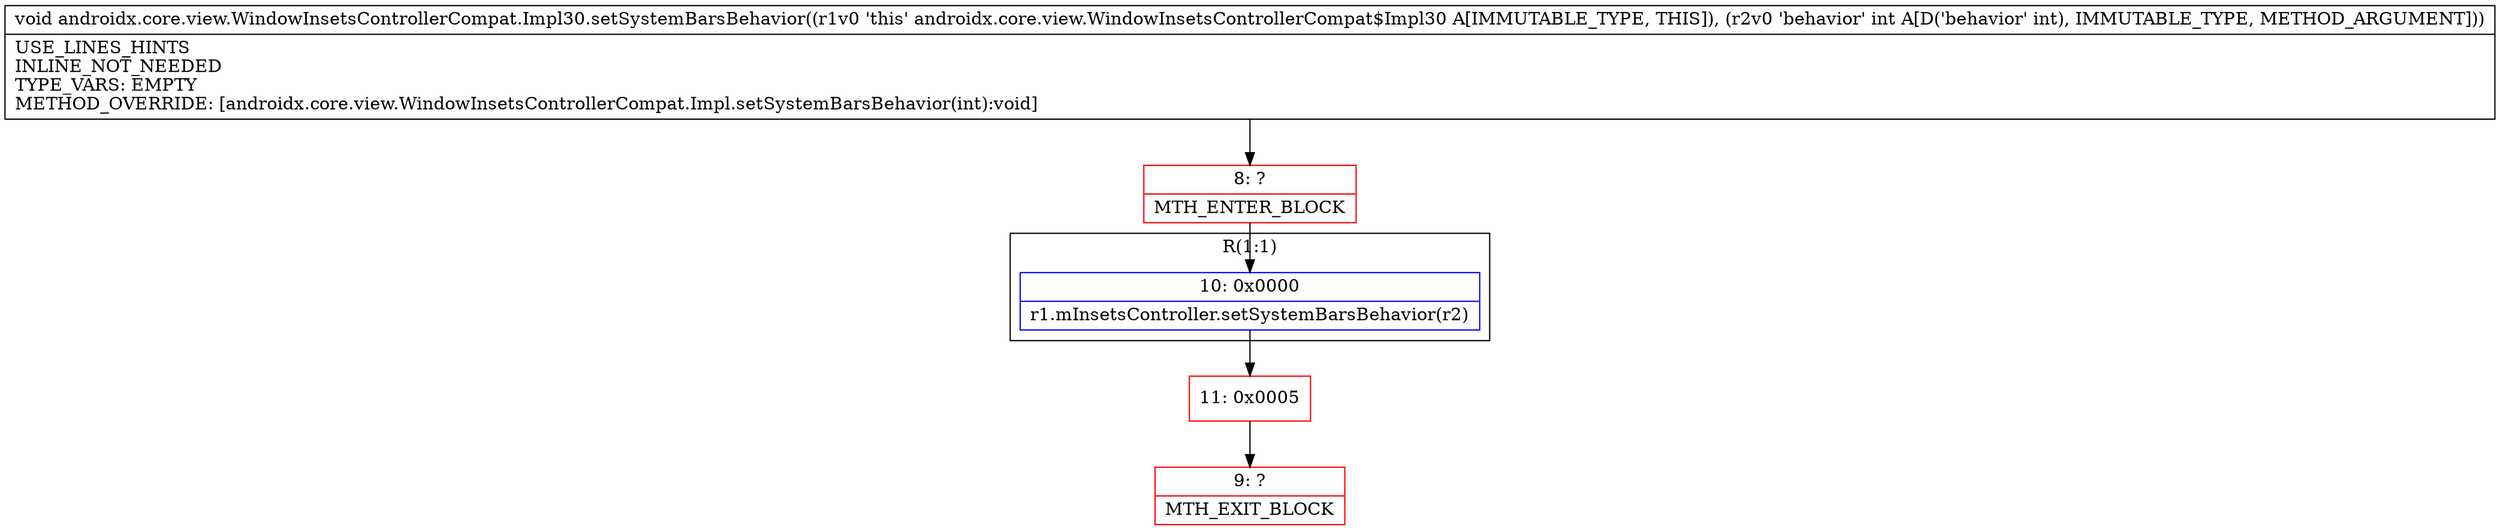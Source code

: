 digraph "CFG forandroidx.core.view.WindowInsetsControllerCompat.Impl30.setSystemBarsBehavior(I)V" {
subgraph cluster_Region_491675063 {
label = "R(1:1)";
node [shape=record,color=blue];
Node_10 [shape=record,label="{10\:\ 0x0000|r1.mInsetsController.setSystemBarsBehavior(r2)\l}"];
}
Node_8 [shape=record,color=red,label="{8\:\ ?|MTH_ENTER_BLOCK\l}"];
Node_11 [shape=record,color=red,label="{11\:\ 0x0005}"];
Node_9 [shape=record,color=red,label="{9\:\ ?|MTH_EXIT_BLOCK\l}"];
MethodNode[shape=record,label="{void androidx.core.view.WindowInsetsControllerCompat.Impl30.setSystemBarsBehavior((r1v0 'this' androidx.core.view.WindowInsetsControllerCompat$Impl30 A[IMMUTABLE_TYPE, THIS]), (r2v0 'behavior' int A[D('behavior' int), IMMUTABLE_TYPE, METHOD_ARGUMENT]))  | USE_LINES_HINTS\lINLINE_NOT_NEEDED\lTYPE_VARS: EMPTY\lMETHOD_OVERRIDE: [androidx.core.view.WindowInsetsControllerCompat.Impl.setSystemBarsBehavior(int):void]\l}"];
MethodNode -> Node_8;Node_10 -> Node_11;
Node_8 -> Node_10;
Node_11 -> Node_9;
}

